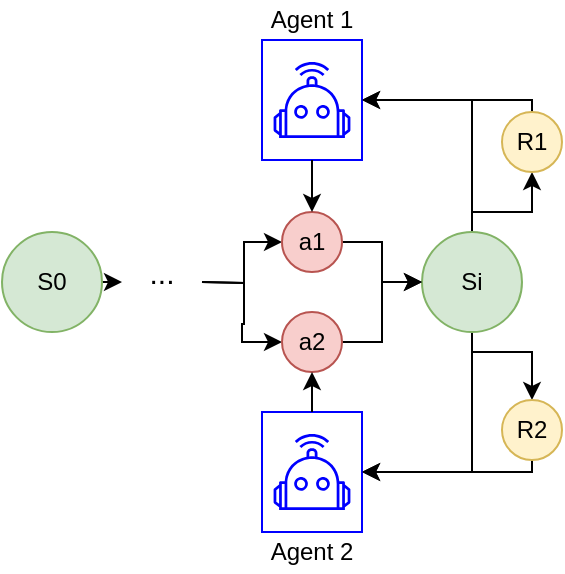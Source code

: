 <mxfile version="12.9.9" type="device"><diagram id="D785I8xHZmw1ZtzJxoRz" name="Page-1"><mxGraphModel dx="1372" dy="816" grid="1" gridSize="10" guides="1" tooltips="1" connect="1" arrows="1" fold="1" page="1" pageScale="1" pageWidth="850" pageHeight="1100" math="0" shadow="0"><root><mxCell id="0"/><mxCell id="1" parent="0"/><mxCell id="N2A_kt8H-h5GczY0w2X--1" style="edgeStyle=orthogonalEdgeStyle;rounded=0;orthogonalLoop=1;jettySize=auto;html=1;exitX=1;exitY=0.5;exitDx=0;exitDy=0;entryX=0;entryY=0.5;entryDx=0;entryDy=0;" edge="1" parent="1" target="N2A_kt8H-h5GczY0w2X--6"><mxGeometry relative="1" as="geometry"><mxPoint x="170" y="275" as="sourcePoint"/></mxGeometry></mxCell><mxCell id="N2A_kt8H-h5GczY0w2X--2" style="edgeStyle=orthogonalEdgeStyle;rounded=0;orthogonalLoop=1;jettySize=auto;html=1;exitX=1;exitY=0.5;exitDx=0;exitDy=0;entryX=0;entryY=0.5;entryDx=0;entryDy=0;" edge="1" parent="1" target="N2A_kt8H-h5GczY0w2X--8"><mxGeometry relative="1" as="geometry"><mxPoint x="170" y="275" as="sourcePoint"/></mxGeometry></mxCell><mxCell id="N2A_kt8H-h5GczY0w2X--21" style="edgeStyle=orthogonalEdgeStyle;rounded=0;orthogonalLoop=1;jettySize=auto;html=1;exitX=0.5;exitY=0;exitDx=0;exitDy=0;entryX=1;entryY=0.5;entryDx=0;entryDy=0;" edge="1" parent="1" source="N2A_kt8H-h5GczY0w2X--4" target="N2A_kt8H-h5GczY0w2X--18"><mxGeometry relative="1" as="geometry"/></mxCell><mxCell id="N2A_kt8H-h5GczY0w2X--23" style="edgeStyle=orthogonalEdgeStyle;rounded=0;orthogonalLoop=1;jettySize=auto;html=1;exitX=0.5;exitY=0;exitDx=0;exitDy=0;entryX=0.5;entryY=1;entryDx=0;entryDy=0;" edge="1" parent="1" source="N2A_kt8H-h5GczY0w2X--4" target="N2A_kt8H-h5GczY0w2X--22"><mxGeometry relative="1" as="geometry"><Array as="points"><mxPoint x="305" y="240"/><mxPoint x="335" y="240"/></Array></mxGeometry></mxCell><mxCell id="N2A_kt8H-h5GczY0w2X--36" style="edgeStyle=orthogonalEdgeStyle;rounded=0;orthogonalLoop=1;jettySize=auto;html=1;exitX=0.5;exitY=1;exitDx=0;exitDy=0;entryX=1;entryY=0.5;entryDx=0;entryDy=0;" edge="1" parent="1" source="N2A_kt8H-h5GczY0w2X--4" target="N2A_kt8H-h5GczY0w2X--30"><mxGeometry relative="1" as="geometry"/></mxCell><mxCell id="N2A_kt8H-h5GczY0w2X--37" style="edgeStyle=orthogonalEdgeStyle;rounded=0;orthogonalLoop=1;jettySize=auto;html=1;exitX=0.5;exitY=1;exitDx=0;exitDy=0;entryX=0.5;entryY=0;entryDx=0;entryDy=0;" edge="1" parent="1" source="N2A_kt8H-h5GczY0w2X--4" target="N2A_kt8H-h5GczY0w2X--33"><mxGeometry relative="1" as="geometry"><Array as="points"><mxPoint x="305" y="310"/><mxPoint x="335" y="310"/></Array></mxGeometry></mxCell><mxCell id="N2A_kt8H-h5GczY0w2X--4" value="Si" style="ellipse;whiteSpace=wrap;html=1;aspect=fixed;fillColor=#d5e8d4;strokeColor=#82b366;" vertex="1" parent="1"><mxGeometry x="280" y="250" width="50" height="50" as="geometry"/></mxCell><mxCell id="N2A_kt8H-h5GczY0w2X--5" style="edgeStyle=orthogonalEdgeStyle;rounded=0;orthogonalLoop=1;jettySize=auto;html=1;exitX=1;exitY=0.5;exitDx=0;exitDy=0;entryX=0;entryY=0.5;entryDx=0;entryDy=0;" edge="1" parent="1" source="N2A_kt8H-h5GczY0w2X--6" target="N2A_kt8H-h5GczY0w2X--4"><mxGeometry relative="1" as="geometry"/></mxCell><mxCell id="N2A_kt8H-h5GczY0w2X--6" value="a1" style="ellipse;whiteSpace=wrap;html=1;aspect=fixed;fillColor=#f8cecc;strokeColor=#b85450;" vertex="1" parent="1"><mxGeometry x="210" y="240" width="30" height="30" as="geometry"/></mxCell><mxCell id="N2A_kt8H-h5GczY0w2X--7" style="edgeStyle=orthogonalEdgeStyle;rounded=0;orthogonalLoop=1;jettySize=auto;html=1;exitX=1;exitY=0.5;exitDx=0;exitDy=0;entryX=0;entryY=0.5;entryDx=0;entryDy=0;" edge="1" parent="1" source="N2A_kt8H-h5GczY0w2X--8" target="N2A_kt8H-h5GczY0w2X--4"><mxGeometry relative="1" as="geometry"/></mxCell><mxCell id="N2A_kt8H-h5GczY0w2X--8" value="a2" style="ellipse;whiteSpace=wrap;html=1;aspect=fixed;fillColor=#f8cecc;strokeColor=#b85450;" vertex="1" parent="1"><mxGeometry x="210" y="290" width="30" height="30" as="geometry"/></mxCell><mxCell id="N2A_kt8H-h5GczY0w2X--19" value="" style="group" vertex="1" connectable="0" parent="1"><mxGeometry x="200" y="154" width="50" height="60" as="geometry"/></mxCell><mxCell id="N2A_kt8H-h5GczY0w2X--16" value="" style="outlineConnect=0;fontColor=#232F3E;gradientColor=#ffffff;gradientDirection=north;fillColor=none;strokeColor=#0000FF;dashed=0;verticalLabelPosition=bottom;verticalAlign=top;align=center;html=1;fontSize=12;fontStyle=0;aspect=fixed;shape=mxgraph.aws4.resourceIcon;resIcon=mxgraph.aws4.robotics;" vertex="1" parent="N2A_kt8H-h5GczY0w2X--19"><mxGeometry x="1" y="6" width="48" height="48" as="geometry"/></mxCell><mxCell id="N2A_kt8H-h5GczY0w2X--18" value="" style="rounded=0;whiteSpace=wrap;html=1;strokeColor=#0000FF;fillColor=none;gradientColor=#ffffff;" vertex="1" parent="N2A_kt8H-h5GczY0w2X--19"><mxGeometry width="50" height="60" as="geometry"/></mxCell><mxCell id="N2A_kt8H-h5GczY0w2X--20" style="edgeStyle=orthogonalEdgeStyle;rounded=0;orthogonalLoop=1;jettySize=auto;html=1;exitX=0.5;exitY=1;exitDx=0;exitDy=0;entryX=0.5;entryY=0;entryDx=0;entryDy=0;" edge="1" parent="1" source="N2A_kt8H-h5GczY0w2X--18" target="N2A_kt8H-h5GczY0w2X--6"><mxGeometry relative="1" as="geometry"/></mxCell><mxCell id="N2A_kt8H-h5GczY0w2X--24" style="edgeStyle=orthogonalEdgeStyle;rounded=0;orthogonalLoop=1;jettySize=auto;html=1;exitX=0.5;exitY=0;exitDx=0;exitDy=0;entryX=1;entryY=0.5;entryDx=0;entryDy=0;" edge="1" parent="1" source="N2A_kt8H-h5GczY0w2X--22" target="N2A_kt8H-h5GczY0w2X--18"><mxGeometry relative="1" as="geometry"><Array as="points"><mxPoint x="335" y="184"/></Array></mxGeometry></mxCell><mxCell id="N2A_kt8H-h5GczY0w2X--22" value="R1" style="ellipse;whiteSpace=wrap;html=1;aspect=fixed;fillColor=#fff2cc;strokeColor=#d6b656;" vertex="1" parent="1"><mxGeometry x="320" y="190" width="30" height="30" as="geometry"/></mxCell><mxCell id="N2A_kt8H-h5GczY0w2X--25" value="Agent 1" style="text;html=1;strokeColor=none;fillColor=none;align=center;verticalAlign=middle;whiteSpace=wrap;rounded=0;" vertex="1" parent="1"><mxGeometry x="200" y="134" width="50" height="20" as="geometry"/></mxCell><mxCell id="N2A_kt8H-h5GczY0w2X--28" value="" style="group" vertex="1" connectable="0" parent="1"><mxGeometry x="200" y="340" width="50" height="60" as="geometry"/></mxCell><mxCell id="N2A_kt8H-h5GczY0w2X--29" value="" style="outlineConnect=0;fontColor=#232F3E;gradientColor=#ffffff;gradientDirection=north;fillColor=none;strokeColor=#0000FF;dashed=0;verticalLabelPosition=bottom;verticalAlign=top;align=center;html=1;fontSize=12;fontStyle=0;aspect=fixed;shape=mxgraph.aws4.resourceIcon;resIcon=mxgraph.aws4.robotics;" vertex="1" parent="N2A_kt8H-h5GczY0w2X--28"><mxGeometry x="1" y="6" width="48" height="48" as="geometry"/></mxCell><mxCell id="N2A_kt8H-h5GczY0w2X--30" value="" style="rounded=0;whiteSpace=wrap;html=1;strokeColor=#0000FF;fillColor=none;gradientColor=#ffffff;" vertex="1" parent="N2A_kt8H-h5GczY0w2X--28"><mxGeometry width="50" height="60" as="geometry"/></mxCell><mxCell id="N2A_kt8H-h5GczY0w2X--38" style="edgeStyle=orthogonalEdgeStyle;rounded=0;orthogonalLoop=1;jettySize=auto;html=1;exitX=0.5;exitY=1;exitDx=0;exitDy=0;entryX=1;entryY=0.5;entryDx=0;entryDy=0;" edge="1" parent="1" source="N2A_kt8H-h5GczY0w2X--33" target="N2A_kt8H-h5GczY0w2X--30"><mxGeometry relative="1" as="geometry"><Array as="points"><mxPoint x="335" y="370"/></Array></mxGeometry></mxCell><mxCell id="N2A_kt8H-h5GczY0w2X--33" value="R2" style="ellipse;whiteSpace=wrap;html=1;aspect=fixed;fillColor=#fff2cc;strokeColor=#d6b656;" vertex="1" parent="1"><mxGeometry x="320" y="334" width="30" height="30" as="geometry"/></mxCell><mxCell id="N2A_kt8H-h5GczY0w2X--34" value="Agent 2" style="text;html=1;strokeColor=none;fillColor=none;align=center;verticalAlign=middle;whiteSpace=wrap;rounded=0;" vertex="1" parent="1"><mxGeometry x="200" y="400" width="50" height="20" as="geometry"/></mxCell><mxCell id="N2A_kt8H-h5GczY0w2X--35" style="edgeStyle=orthogonalEdgeStyle;rounded=0;orthogonalLoop=1;jettySize=auto;html=1;exitX=0.5;exitY=0;exitDx=0;exitDy=0;entryX=0.5;entryY=1;entryDx=0;entryDy=0;" edge="1" parent="1" source="N2A_kt8H-h5GczY0w2X--30" target="N2A_kt8H-h5GczY0w2X--8"><mxGeometry relative="1" as="geometry"/></mxCell><mxCell id="N2A_kt8H-h5GczY0w2X--43" style="edgeStyle=orthogonalEdgeStyle;rounded=0;orthogonalLoop=1;jettySize=auto;html=1;exitX=1;exitY=0.5;exitDx=0;exitDy=0;entryX=0;entryY=0.75;entryDx=0;entryDy=0;fontSize=15;" edge="1" parent="1" source="N2A_kt8H-h5GczY0w2X--39" target="N2A_kt8H-h5GczY0w2X--40"><mxGeometry relative="1" as="geometry"/></mxCell><mxCell id="N2A_kt8H-h5GczY0w2X--39" value="S0" style="ellipse;whiteSpace=wrap;html=1;aspect=fixed;fillColor=#d5e8d4;strokeColor=#82b366;" vertex="1" parent="1"><mxGeometry x="70" y="250" width="50" height="50" as="geometry"/></mxCell><mxCell id="N2A_kt8H-h5GczY0w2X--40" value="..." style="text;html=1;strokeColor=none;fillColor=none;align=center;verticalAlign=middle;whiteSpace=wrap;rounded=0;fontSize=15;" vertex="1" parent="1"><mxGeometry x="130" y="260" width="40" height="20" as="geometry"/></mxCell></root></mxGraphModel></diagram></mxfile>